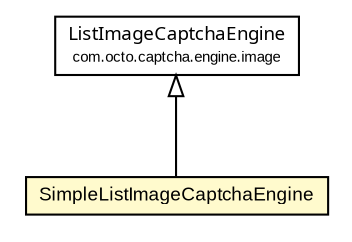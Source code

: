 #!/usr/local/bin/dot
#
# Class diagram 
# Generated by UmlGraph version 4.6 (http://www.spinellis.gr/sw/umlgraph)
#

digraph G {
	edge [fontname="arial",fontsize=10,labelfontname="arial",labelfontsize=10];
	node [fontname="arial",fontsize=10,shape=plaintext];
	// com.octo.captcha.engine.image.ListImageCaptchaEngine
	c13577 [label=<<table border="0" cellborder="1" cellspacing="0" cellpadding="2" port="p" href="../ListImageCaptchaEngine.html">
		<tr><td><table border="0" cellspacing="0" cellpadding="1">
			<tr><td><font face="ariali"> ListImageCaptchaEngine </font></td></tr>
			<tr><td><font point-size="7.0"> com.octo.captcha.engine.image </font></td></tr>
		</table></td></tr>
		</table>>, fontname="arial", fontcolor="black", fontsize=9.0];
	// com.octo.captcha.engine.image.gimpy.SimpleListImageCaptchaEngine
	c13581 [label=<<table border="0" cellborder="1" cellspacing="0" cellpadding="2" port="p" bgcolor="lemonChiffon" href="./SimpleListImageCaptchaEngine.html">
		<tr><td><table border="0" cellspacing="0" cellpadding="1">
			<tr><td> SimpleListImageCaptchaEngine </td></tr>
		</table></td></tr>
		</table>>, fontname="arial", fontcolor="black", fontsize=9.0];
	//com.octo.captcha.engine.image.gimpy.SimpleListImageCaptchaEngine extends com.octo.captcha.engine.image.ListImageCaptchaEngine
	c13577:p -> c13581:p [dir=back,arrowtail=empty];
}


